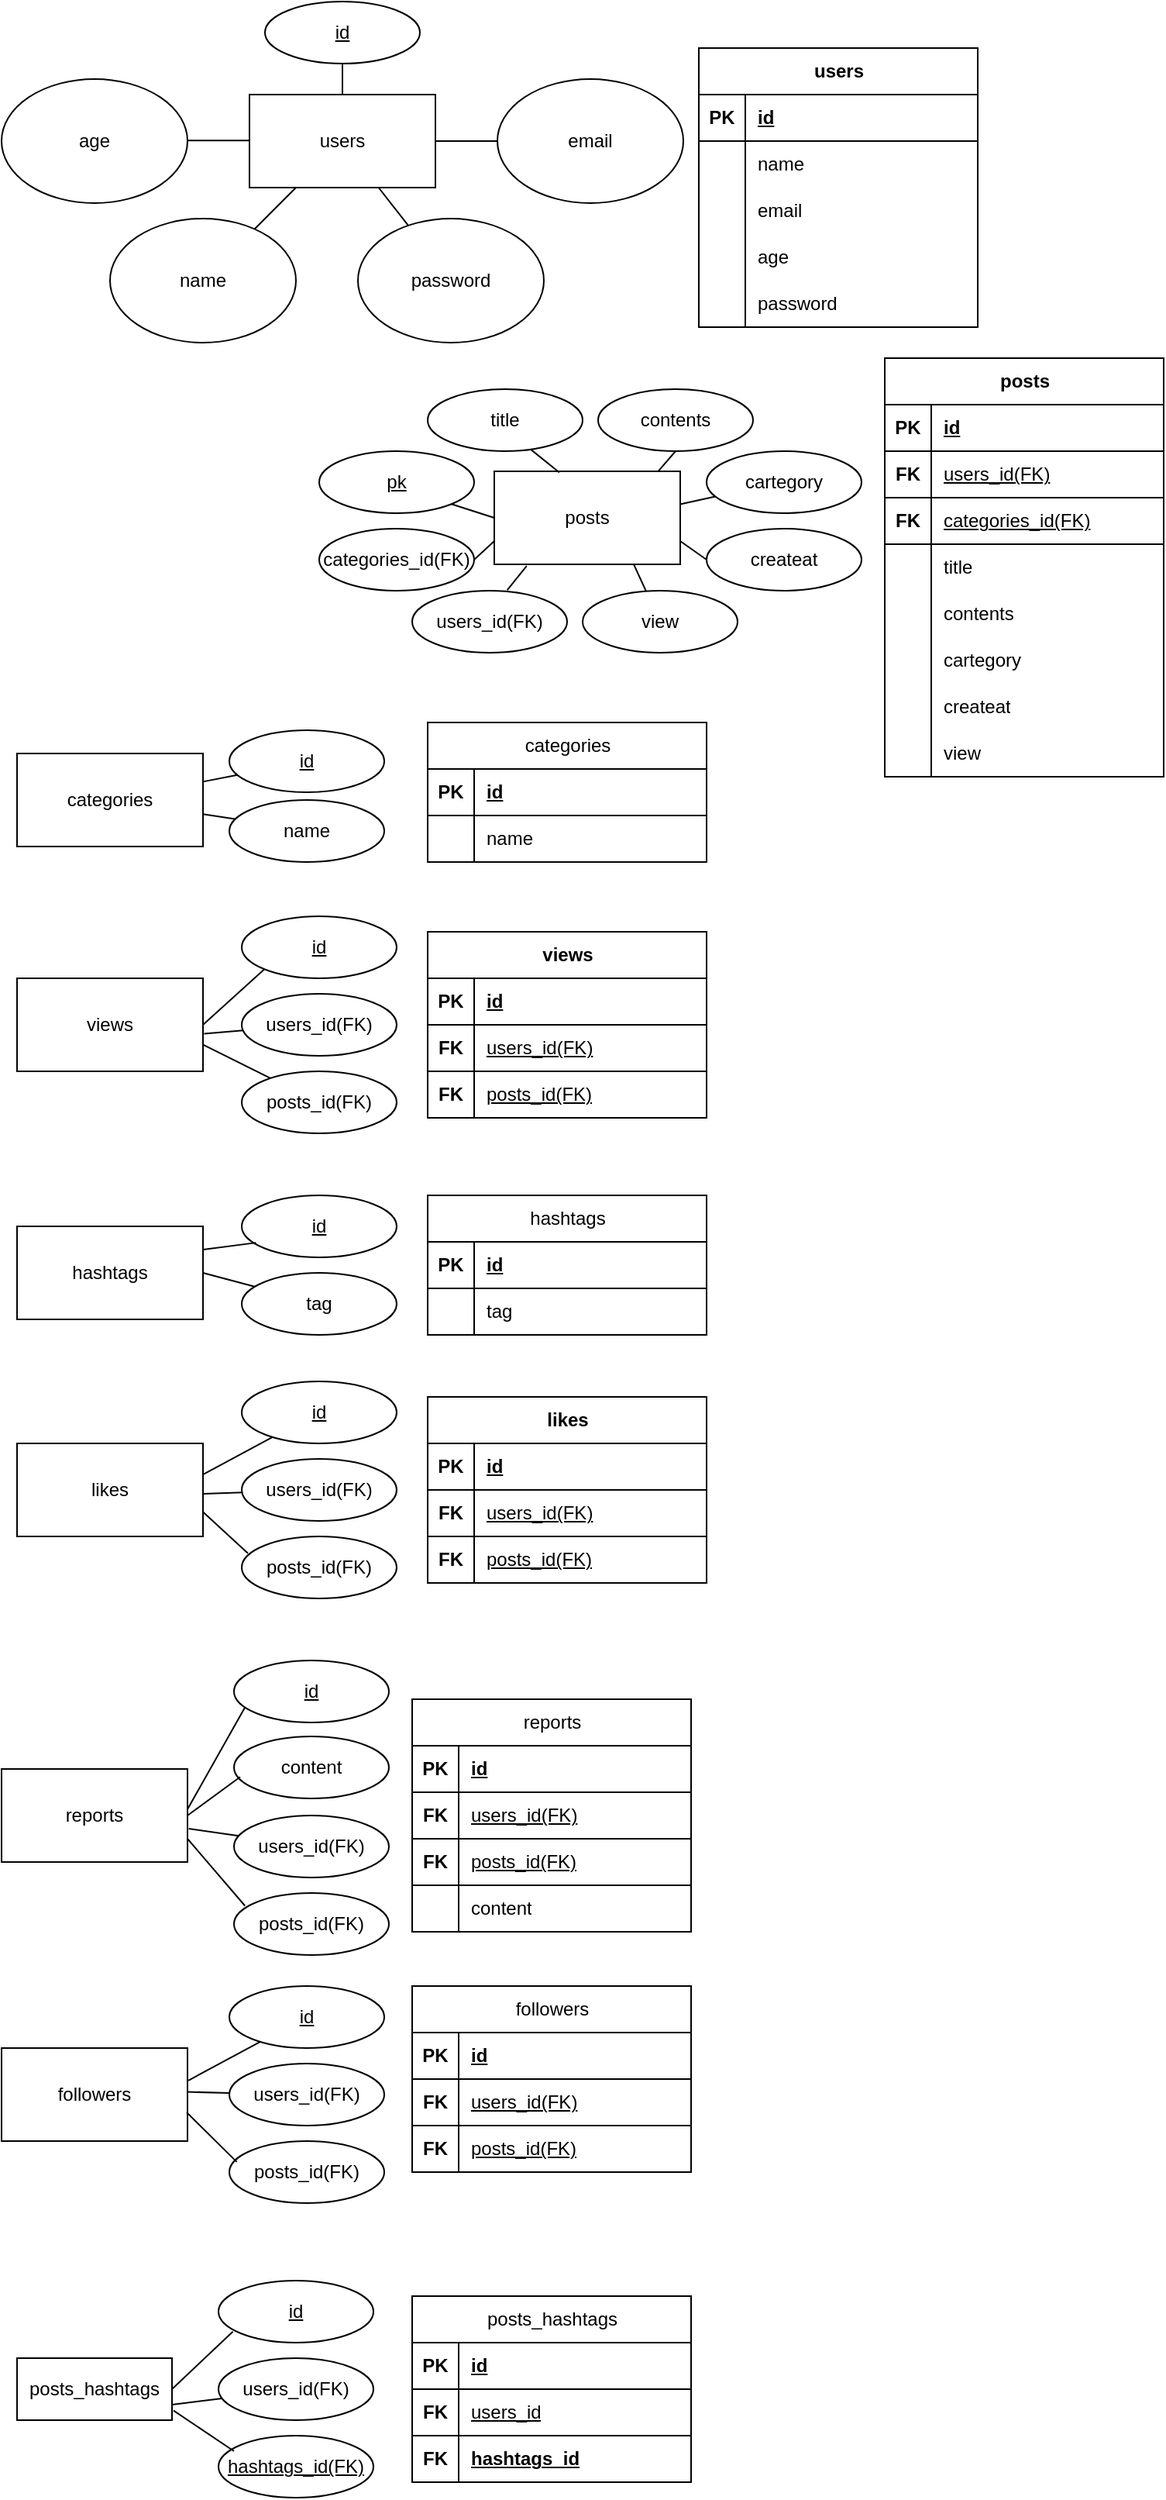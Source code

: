 <mxfile version="28.1.1">
  <diagram name="페이지-1" id="hV7F0KRpEXHVxbrO4tTi">
    <mxGraphModel dx="2645" dy="1960" grid="1" gridSize="10" guides="1" tooltips="1" connect="1" arrows="1" fold="1" page="1" pageScale="1" pageWidth="827" pageHeight="1169" math="0" shadow="0">
      <root>
        <mxCell id="0" />
        <mxCell id="1" parent="0" />
        <mxCell id="pclMln9PGww5dzaaVnz9-1" value="users" style="rounded=0;whiteSpace=wrap;html=1;" vertex="1" parent="1">
          <mxGeometry x="180" y="70" width="120" height="60" as="geometry" />
        </mxCell>
        <mxCell id="pclMln9PGww5dzaaVnz9-2" value="posts" style="rounded=0;whiteSpace=wrap;html=1;" vertex="1" parent="1">
          <mxGeometry x="338" y="313" width="120" height="60" as="geometry" />
        </mxCell>
        <mxCell id="pclMln9PGww5dzaaVnz9-3" value="categories" style="rounded=0;whiteSpace=wrap;html=1;" vertex="1" parent="1">
          <mxGeometry x="30" y="495" width="120" height="60" as="geometry" />
        </mxCell>
        <mxCell id="pclMln9PGww5dzaaVnz9-4" value="views" style="rounded=0;whiteSpace=wrap;html=1;" vertex="1" parent="1">
          <mxGeometry x="30" y="640" width="120" height="60" as="geometry" />
        </mxCell>
        <mxCell id="pclMln9PGww5dzaaVnz9-5" value="hashtags" style="rounded=0;whiteSpace=wrap;html=1;" vertex="1" parent="1">
          <mxGeometry x="30" y="800" width="120" height="60" as="geometry" />
        </mxCell>
        <mxCell id="pclMln9PGww5dzaaVnz9-6" value="likes" style="rounded=0;whiteSpace=wrap;html=1;" vertex="1" parent="1">
          <mxGeometry x="30" y="940" width="120" height="60" as="geometry" />
        </mxCell>
        <mxCell id="pclMln9PGww5dzaaVnz9-7" value="reports" style="rounded=0;whiteSpace=wrap;html=1;" vertex="1" parent="1">
          <mxGeometry x="20" y="1150" width="120" height="60" as="geometry" />
        </mxCell>
        <mxCell id="pclMln9PGww5dzaaVnz9-8" value="followers" style="rounded=0;whiteSpace=wrap;html=1;" vertex="1" parent="1">
          <mxGeometry x="20" y="1330" width="120" height="60" as="geometry" />
        </mxCell>
        <mxCell id="pclMln9PGww5dzaaVnz9-9" value="email" style="ellipse;whiteSpace=wrap;html=1;" vertex="1" parent="1">
          <mxGeometry x="340" y="60" width="120" height="80" as="geometry" />
        </mxCell>
        <mxCell id="pclMln9PGww5dzaaVnz9-10" value="password" style="ellipse;whiteSpace=wrap;html=1;" vertex="1" parent="1">
          <mxGeometry x="250" y="150" width="120" height="80" as="geometry" />
        </mxCell>
        <mxCell id="pclMln9PGww5dzaaVnz9-11" value="name" style="ellipse;whiteSpace=wrap;html=1;" vertex="1" parent="1">
          <mxGeometry x="90" y="150" width="120" height="80" as="geometry" />
        </mxCell>
        <mxCell id="pclMln9PGww5dzaaVnz9-12" value="age" style="ellipse;whiteSpace=wrap;html=1;" vertex="1" parent="1">
          <mxGeometry x="20" y="60" width="120" height="80" as="geometry" />
        </mxCell>
        <mxCell id="pclMln9PGww5dzaaVnz9-13" value="id" style="ellipse;whiteSpace=wrap;html=1;align=center;fontStyle=4;" vertex="1" parent="1">
          <mxGeometry x="190" y="10" width="100" height="40" as="geometry" />
        </mxCell>
        <mxCell id="pclMln9PGww5dzaaVnz9-14" value="" style="endArrow=none;html=1;rounded=0;" edge="1" parent="1" target="pclMln9PGww5dzaaVnz9-11">
          <mxGeometry relative="1" as="geometry">
            <mxPoint x="210" y="130" as="sourcePoint" />
            <mxPoint x="290" y="420" as="targetPoint" />
          </mxGeometry>
        </mxCell>
        <mxCell id="pclMln9PGww5dzaaVnz9-15" value="" style="endArrow=none;html=1;rounded=0;" edge="1" parent="1" source="pclMln9PGww5dzaaVnz9-10" target="pclMln9PGww5dzaaVnz9-1">
          <mxGeometry relative="1" as="geometry">
            <mxPoint x="267" y="140" as="sourcePoint" />
            <mxPoint x="240" y="167" as="targetPoint" />
          </mxGeometry>
        </mxCell>
        <mxCell id="pclMln9PGww5dzaaVnz9-16" value="" style="endArrow=none;html=1;rounded=0;entryX=1;entryY=0.5;entryDx=0;entryDy=0;" edge="1" parent="1" source="pclMln9PGww5dzaaVnz9-9" target="pclMln9PGww5dzaaVnz9-1">
          <mxGeometry relative="1" as="geometry">
            <mxPoint x="292" y="165" as="sourcePoint" />
            <mxPoint x="273" y="140" as="targetPoint" />
          </mxGeometry>
        </mxCell>
        <mxCell id="pclMln9PGww5dzaaVnz9-17" value="" style="endArrow=none;html=1;rounded=0;entryX=1;entryY=0.5;entryDx=0;entryDy=0;" edge="1" parent="1">
          <mxGeometry relative="1" as="geometry">
            <mxPoint x="180" y="99.63" as="sourcePoint" />
            <mxPoint x="140" y="99.63" as="targetPoint" />
          </mxGeometry>
        </mxCell>
        <mxCell id="pclMln9PGww5dzaaVnz9-19" value="" style="endArrow=none;html=1;rounded=0;entryX=0.5;entryY=1;entryDx=0;entryDy=0;" edge="1" parent="1" source="pclMln9PGww5dzaaVnz9-1" target="pclMln9PGww5dzaaVnz9-13">
          <mxGeometry relative="1" as="geometry">
            <mxPoint x="190" y="109.63" as="sourcePoint" />
            <mxPoint x="150" y="109.63" as="targetPoint" />
          </mxGeometry>
        </mxCell>
        <mxCell id="pclMln9PGww5dzaaVnz9-20" value="users" style="shape=table;startSize=30;container=1;collapsible=1;childLayout=tableLayout;fixedRows=1;rowLines=0;fontStyle=1;align=center;resizeLast=1;html=1;" vertex="1" parent="1">
          <mxGeometry x="470" y="40" width="180" height="180" as="geometry">
            <mxRectangle x="620" y="50" width="70" height="30" as="alternateBounds" />
          </mxGeometry>
        </mxCell>
        <mxCell id="pclMln9PGww5dzaaVnz9-21" value="" style="shape=tableRow;horizontal=0;startSize=0;swimlaneHead=0;swimlaneBody=0;fillColor=none;collapsible=0;dropTarget=0;points=[[0,0.5],[1,0.5]];portConstraint=eastwest;top=0;left=0;right=0;bottom=1;" vertex="1" parent="pclMln9PGww5dzaaVnz9-20">
          <mxGeometry y="30" width="180" height="30" as="geometry" />
        </mxCell>
        <mxCell id="pclMln9PGww5dzaaVnz9-22" value="PK" style="shape=partialRectangle;connectable=0;fillColor=none;top=0;left=0;bottom=0;right=0;fontStyle=1;overflow=hidden;whiteSpace=wrap;html=1;" vertex="1" parent="pclMln9PGww5dzaaVnz9-21">
          <mxGeometry width="30" height="30" as="geometry">
            <mxRectangle width="30" height="30" as="alternateBounds" />
          </mxGeometry>
        </mxCell>
        <mxCell id="pclMln9PGww5dzaaVnz9-23" value="id" style="shape=partialRectangle;connectable=0;fillColor=none;top=0;left=0;bottom=0;right=0;align=left;spacingLeft=6;fontStyle=5;overflow=hidden;whiteSpace=wrap;html=1;" vertex="1" parent="pclMln9PGww5dzaaVnz9-21">
          <mxGeometry x="30" width="150" height="30" as="geometry">
            <mxRectangle width="150" height="30" as="alternateBounds" />
          </mxGeometry>
        </mxCell>
        <mxCell id="pclMln9PGww5dzaaVnz9-24" value="" style="shape=tableRow;horizontal=0;startSize=0;swimlaneHead=0;swimlaneBody=0;fillColor=none;collapsible=0;dropTarget=0;points=[[0,0.5],[1,0.5]];portConstraint=eastwest;top=0;left=0;right=0;bottom=0;" vertex="1" parent="pclMln9PGww5dzaaVnz9-20">
          <mxGeometry y="60" width="180" height="30" as="geometry" />
        </mxCell>
        <mxCell id="pclMln9PGww5dzaaVnz9-25" value="" style="shape=partialRectangle;connectable=0;fillColor=none;top=0;left=0;bottom=0;right=0;editable=1;overflow=hidden;whiteSpace=wrap;html=1;" vertex="1" parent="pclMln9PGww5dzaaVnz9-24">
          <mxGeometry width="30" height="30" as="geometry">
            <mxRectangle width="30" height="30" as="alternateBounds" />
          </mxGeometry>
        </mxCell>
        <mxCell id="pclMln9PGww5dzaaVnz9-26" value="name" style="shape=partialRectangle;connectable=0;fillColor=none;top=0;left=0;bottom=0;right=0;align=left;spacingLeft=6;overflow=hidden;whiteSpace=wrap;html=1;" vertex="1" parent="pclMln9PGww5dzaaVnz9-24">
          <mxGeometry x="30" width="150" height="30" as="geometry">
            <mxRectangle width="150" height="30" as="alternateBounds" />
          </mxGeometry>
        </mxCell>
        <mxCell id="pclMln9PGww5dzaaVnz9-27" value="" style="shape=tableRow;horizontal=0;startSize=0;swimlaneHead=0;swimlaneBody=0;fillColor=none;collapsible=0;dropTarget=0;points=[[0,0.5],[1,0.5]];portConstraint=eastwest;top=0;left=0;right=0;bottom=0;" vertex="1" parent="pclMln9PGww5dzaaVnz9-20">
          <mxGeometry y="90" width="180" height="30" as="geometry" />
        </mxCell>
        <mxCell id="pclMln9PGww5dzaaVnz9-28" value="" style="shape=partialRectangle;connectable=0;fillColor=none;top=0;left=0;bottom=0;right=0;editable=1;overflow=hidden;whiteSpace=wrap;html=1;" vertex="1" parent="pclMln9PGww5dzaaVnz9-27">
          <mxGeometry width="30" height="30" as="geometry">
            <mxRectangle width="30" height="30" as="alternateBounds" />
          </mxGeometry>
        </mxCell>
        <mxCell id="pclMln9PGww5dzaaVnz9-29" value="email" style="shape=partialRectangle;connectable=0;fillColor=none;top=0;left=0;bottom=0;right=0;align=left;spacingLeft=6;overflow=hidden;whiteSpace=wrap;html=1;" vertex="1" parent="pclMln9PGww5dzaaVnz9-27">
          <mxGeometry x="30" width="150" height="30" as="geometry">
            <mxRectangle width="150" height="30" as="alternateBounds" />
          </mxGeometry>
        </mxCell>
        <mxCell id="pclMln9PGww5dzaaVnz9-30" value="" style="shape=tableRow;horizontal=0;startSize=0;swimlaneHead=0;swimlaneBody=0;fillColor=none;collapsible=0;dropTarget=0;points=[[0,0.5],[1,0.5]];portConstraint=eastwest;top=0;left=0;right=0;bottom=0;" vertex="1" parent="pclMln9PGww5dzaaVnz9-20">
          <mxGeometry y="120" width="180" height="30" as="geometry" />
        </mxCell>
        <mxCell id="pclMln9PGww5dzaaVnz9-31" value="" style="shape=partialRectangle;connectable=0;fillColor=none;top=0;left=0;bottom=0;right=0;editable=1;overflow=hidden;whiteSpace=wrap;html=1;" vertex="1" parent="pclMln9PGww5dzaaVnz9-30">
          <mxGeometry width="30" height="30" as="geometry">
            <mxRectangle width="30" height="30" as="alternateBounds" />
          </mxGeometry>
        </mxCell>
        <mxCell id="pclMln9PGww5dzaaVnz9-32" value="age" style="shape=partialRectangle;connectable=0;fillColor=none;top=0;left=0;bottom=0;right=0;align=left;spacingLeft=6;overflow=hidden;whiteSpace=wrap;html=1;" vertex="1" parent="pclMln9PGww5dzaaVnz9-30">
          <mxGeometry x="30" width="150" height="30" as="geometry">
            <mxRectangle width="150" height="30" as="alternateBounds" />
          </mxGeometry>
        </mxCell>
        <mxCell id="pclMln9PGww5dzaaVnz9-33" value="" style="shape=tableRow;horizontal=0;startSize=0;swimlaneHead=0;swimlaneBody=0;fillColor=none;collapsible=0;dropTarget=0;points=[[0,0.5],[1,0.5]];portConstraint=eastwest;top=0;left=0;right=0;bottom=0;" vertex="1" parent="pclMln9PGww5dzaaVnz9-20">
          <mxGeometry y="150" width="180" height="30" as="geometry" />
        </mxCell>
        <mxCell id="pclMln9PGww5dzaaVnz9-34" value="" style="shape=partialRectangle;connectable=0;fillColor=none;top=0;left=0;bottom=0;right=0;editable=1;overflow=hidden;whiteSpace=wrap;html=1;" vertex="1" parent="pclMln9PGww5dzaaVnz9-33">
          <mxGeometry width="30" height="30" as="geometry">
            <mxRectangle width="30" height="30" as="alternateBounds" />
          </mxGeometry>
        </mxCell>
        <mxCell id="pclMln9PGww5dzaaVnz9-35" value="password" style="shape=partialRectangle;connectable=0;fillColor=none;top=0;left=0;bottom=0;right=0;align=left;spacingLeft=6;overflow=hidden;whiteSpace=wrap;html=1;" vertex="1" parent="pclMln9PGww5dzaaVnz9-33">
          <mxGeometry x="30" width="150" height="30" as="geometry">
            <mxRectangle width="150" height="30" as="alternateBounds" />
          </mxGeometry>
        </mxCell>
        <mxCell id="pclMln9PGww5dzaaVnz9-36" value="createat" style="ellipse;whiteSpace=wrap;html=1;align=center;" vertex="1" parent="1">
          <mxGeometry x="475" y="350" width="100" height="40" as="geometry" />
        </mxCell>
        <mxCell id="pclMln9PGww5dzaaVnz9-37" value="cartegory" style="ellipse;whiteSpace=wrap;html=1;align=center;" vertex="1" parent="1">
          <mxGeometry x="475" y="300" width="100" height="40" as="geometry" />
        </mxCell>
        <mxCell id="pclMln9PGww5dzaaVnz9-38" value="view" style="ellipse;whiteSpace=wrap;html=1;align=center;" vertex="1" parent="1">
          <mxGeometry x="395" y="390" width="100" height="40" as="geometry" />
        </mxCell>
        <mxCell id="pclMln9PGww5dzaaVnz9-39" value="users_id(FK)" style="ellipse;whiteSpace=wrap;html=1;align=center;" vertex="1" parent="1">
          <mxGeometry x="285" y="390" width="100" height="40" as="geometry" />
        </mxCell>
        <mxCell id="pclMln9PGww5dzaaVnz9-40" value="categories_id(FK)" style="ellipse;whiteSpace=wrap;html=1;align=center;" vertex="1" parent="1">
          <mxGeometry x="225" y="350" width="100" height="40" as="geometry" />
        </mxCell>
        <mxCell id="pclMln9PGww5dzaaVnz9-42" value="contents" style="ellipse;whiteSpace=wrap;html=1;align=center;" vertex="1" parent="1">
          <mxGeometry x="405" y="260" width="100" height="40" as="geometry" />
        </mxCell>
        <mxCell id="pclMln9PGww5dzaaVnz9-43" value="title" style="ellipse;whiteSpace=wrap;html=1;align=center;" vertex="1" parent="1">
          <mxGeometry x="295" y="260" width="100" height="40" as="geometry" />
        </mxCell>
        <mxCell id="pclMln9PGww5dzaaVnz9-45" value="pk" style="ellipse;whiteSpace=wrap;html=1;align=center;fontStyle=4;" vertex="1" parent="1">
          <mxGeometry x="225" y="300" width="100" height="40" as="geometry" />
        </mxCell>
        <mxCell id="pclMln9PGww5dzaaVnz9-46" value="" style="endArrow=none;html=1;rounded=0;entryX=0;entryY=0.5;entryDx=0;entryDy=0;exitX=1;exitY=1;exitDx=0;exitDy=0;" edge="1" parent="1" source="pclMln9PGww5dzaaVnz9-45" target="pclMln9PGww5dzaaVnz9-2">
          <mxGeometry relative="1" as="geometry">
            <mxPoint x="105" y="340" as="sourcePoint" />
            <mxPoint x="265" y="340" as="targetPoint" />
          </mxGeometry>
        </mxCell>
        <mxCell id="pclMln9PGww5dzaaVnz9-47" value="" style="endArrow=none;html=1;rounded=0;entryX=1;entryY=0.5;entryDx=0;entryDy=0;exitX=0;exitY=0.75;exitDx=0;exitDy=0;" edge="1" parent="1" source="pclMln9PGww5dzaaVnz9-2" target="pclMln9PGww5dzaaVnz9-40">
          <mxGeometry relative="1" as="geometry">
            <mxPoint x="320" y="344" as="sourcePoint" />
            <mxPoint x="345" y="360" as="targetPoint" />
          </mxGeometry>
        </mxCell>
        <mxCell id="pclMln9PGww5dzaaVnz9-48" value="" style="endArrow=none;html=1;rounded=0;entryX=0.613;entryY=-0.007;entryDx=0;entryDy=0;exitX=0.174;exitY=1.017;exitDx=0;exitDy=0;exitPerimeter=0;entryPerimeter=0;" edge="1" parent="1" source="pclMln9PGww5dzaaVnz9-2" target="pclMln9PGww5dzaaVnz9-39">
          <mxGeometry relative="1" as="geometry">
            <mxPoint x="345" y="375" as="sourcePoint" />
            <mxPoint x="335" y="380" as="targetPoint" />
          </mxGeometry>
        </mxCell>
        <mxCell id="pclMln9PGww5dzaaVnz9-49" value="" style="endArrow=none;html=1;rounded=0;exitX=0.75;exitY=1;exitDx=0;exitDy=0;" edge="1" parent="1" source="pclMln9PGww5dzaaVnz9-2" target="pclMln9PGww5dzaaVnz9-38">
          <mxGeometry relative="1" as="geometry">
            <mxPoint x="366" y="391" as="sourcePoint" />
            <mxPoint x="356" y="400" as="targetPoint" />
          </mxGeometry>
        </mxCell>
        <mxCell id="pclMln9PGww5dzaaVnz9-50" value="" style="endArrow=none;html=1;rounded=0;exitX=1;exitY=0.75;exitDx=0;exitDy=0;entryX=0;entryY=0.5;entryDx=0;entryDy=0;" edge="1" parent="1" source="pclMln9PGww5dzaaVnz9-2" target="pclMln9PGww5dzaaVnz9-36">
          <mxGeometry relative="1" as="geometry">
            <mxPoint x="435" y="390" as="sourcePoint" />
            <mxPoint x="442" y="401" as="targetPoint" />
          </mxGeometry>
        </mxCell>
        <mxCell id="pclMln9PGww5dzaaVnz9-51" value="" style="endArrow=none;html=1;rounded=0;exitX=0.999;exitY=0.355;exitDx=0;exitDy=0;exitPerimeter=0;" edge="1" parent="1" source="pclMln9PGww5dzaaVnz9-2" target="pclMln9PGww5dzaaVnz9-37">
          <mxGeometry relative="1" as="geometry">
            <mxPoint x="465" y="375" as="sourcePoint" />
            <mxPoint x="485" y="380" as="targetPoint" />
          </mxGeometry>
        </mxCell>
        <mxCell id="pclMln9PGww5dzaaVnz9-54" value="" style="endArrow=none;html=1;rounded=0;exitX=0.882;exitY=-0.001;exitDx=0;exitDy=0;exitPerimeter=0;entryX=0.5;entryY=1;entryDx=0;entryDy=0;" edge="1" parent="1" source="pclMln9PGww5dzaaVnz9-2" target="pclMln9PGww5dzaaVnz9-42">
          <mxGeometry relative="1" as="geometry">
            <mxPoint x="465" y="351" as="sourcePoint" />
            <mxPoint x="495" y="342" as="targetPoint" />
          </mxGeometry>
        </mxCell>
        <mxCell id="pclMln9PGww5dzaaVnz9-55" value="" style="endArrow=none;html=1;rounded=0;exitX=0.35;exitY=0.012;exitDx=0;exitDy=0;exitPerimeter=0;entryX=0.669;entryY=0.98;entryDx=0;entryDy=0;entryPerimeter=0;" edge="1" parent="1" source="pclMln9PGww5dzaaVnz9-2" target="pclMln9PGww5dzaaVnz9-43">
          <mxGeometry relative="1" as="geometry">
            <mxPoint x="451" y="330" as="sourcePoint" />
            <mxPoint x="465" y="310" as="targetPoint" />
          </mxGeometry>
        </mxCell>
        <mxCell id="pclMln9PGww5dzaaVnz9-57" value="posts" style="shape=table;startSize=30;container=1;collapsible=1;childLayout=tableLayout;fixedRows=1;rowLines=0;fontStyle=1;align=center;resizeLast=1;html=1;" vertex="1" parent="1">
          <mxGeometry x="590" y="240" width="180" height="270" as="geometry" />
        </mxCell>
        <mxCell id="pclMln9PGww5dzaaVnz9-58" value="" style="shape=tableRow;horizontal=0;startSize=0;swimlaneHead=0;swimlaneBody=0;fillColor=none;collapsible=0;dropTarget=0;points=[[0,0.5],[1,0.5]];portConstraint=eastwest;top=0;left=0;right=0;bottom=1;" vertex="1" parent="pclMln9PGww5dzaaVnz9-57">
          <mxGeometry y="30" width="180" height="30" as="geometry" />
        </mxCell>
        <mxCell id="pclMln9PGww5dzaaVnz9-59" value="PK" style="shape=partialRectangle;connectable=0;fillColor=none;top=0;left=0;bottom=0;right=0;fontStyle=1;overflow=hidden;whiteSpace=wrap;html=1;" vertex="1" parent="pclMln9PGww5dzaaVnz9-58">
          <mxGeometry width="30" height="30" as="geometry">
            <mxRectangle width="30" height="30" as="alternateBounds" />
          </mxGeometry>
        </mxCell>
        <mxCell id="pclMln9PGww5dzaaVnz9-60" value="id" style="shape=partialRectangle;connectable=0;fillColor=none;top=0;left=0;bottom=0;right=0;align=left;spacingLeft=6;fontStyle=5;overflow=hidden;whiteSpace=wrap;html=1;" vertex="1" parent="pclMln9PGww5dzaaVnz9-58">
          <mxGeometry x="30" width="150" height="30" as="geometry">
            <mxRectangle width="150" height="30" as="alternateBounds" />
          </mxGeometry>
        </mxCell>
        <mxCell id="pclMln9PGww5dzaaVnz9-140" value="" style="shape=tableRow;horizontal=0;startSize=0;swimlaneHead=0;swimlaneBody=0;fillColor=none;collapsible=0;dropTarget=0;points=[[0,0.5],[1,0.5]];portConstraint=eastwest;top=0;left=0;right=0;bottom=1;" vertex="1" parent="pclMln9PGww5dzaaVnz9-57">
          <mxGeometry y="60" width="180" height="30" as="geometry" />
        </mxCell>
        <mxCell id="pclMln9PGww5dzaaVnz9-141" value="FK" style="shape=partialRectangle;connectable=0;fillColor=none;top=0;left=0;bottom=0;right=0;fontStyle=1;overflow=hidden;whiteSpace=wrap;html=1;" vertex="1" parent="pclMln9PGww5dzaaVnz9-140">
          <mxGeometry width="30" height="30" as="geometry">
            <mxRectangle width="30" height="30" as="alternateBounds" />
          </mxGeometry>
        </mxCell>
        <mxCell id="pclMln9PGww5dzaaVnz9-142" value="&lt;span style=&quot;font-weight: 400;&quot;&gt;users_id(FK)&lt;/span&gt;" style="shape=partialRectangle;connectable=0;fillColor=none;top=0;left=0;bottom=0;right=0;align=left;spacingLeft=6;fontStyle=5;overflow=hidden;whiteSpace=wrap;html=1;" vertex="1" parent="pclMln9PGww5dzaaVnz9-140">
          <mxGeometry x="30" width="150" height="30" as="geometry">
            <mxRectangle width="150" height="30" as="alternateBounds" />
          </mxGeometry>
        </mxCell>
        <mxCell id="pclMln9PGww5dzaaVnz9-143" value="" style="shape=tableRow;horizontal=0;startSize=0;swimlaneHead=0;swimlaneBody=0;fillColor=none;collapsible=0;dropTarget=0;points=[[0,0.5],[1,0.5]];portConstraint=eastwest;top=0;left=0;right=0;bottom=1;" vertex="1" parent="pclMln9PGww5dzaaVnz9-57">
          <mxGeometry y="90" width="180" height="30" as="geometry" />
        </mxCell>
        <mxCell id="pclMln9PGww5dzaaVnz9-144" value="FK" style="shape=partialRectangle;connectable=0;fillColor=none;top=0;left=0;bottom=0;right=0;fontStyle=1;overflow=hidden;whiteSpace=wrap;html=1;" vertex="1" parent="pclMln9PGww5dzaaVnz9-143">
          <mxGeometry width="30" height="30" as="geometry">
            <mxRectangle width="30" height="30" as="alternateBounds" />
          </mxGeometry>
        </mxCell>
        <mxCell id="pclMln9PGww5dzaaVnz9-145" value="&lt;span style=&quot;font-weight: 400;&quot;&gt;categories_id(FK)&lt;/span&gt;" style="shape=partialRectangle;connectable=0;fillColor=none;top=0;left=0;bottom=0;right=0;align=left;spacingLeft=6;fontStyle=5;overflow=hidden;whiteSpace=wrap;html=1;" vertex="1" parent="pclMln9PGww5dzaaVnz9-143">
          <mxGeometry x="30" width="150" height="30" as="geometry">
            <mxRectangle width="150" height="30" as="alternateBounds" />
          </mxGeometry>
        </mxCell>
        <mxCell id="pclMln9PGww5dzaaVnz9-61" value="" style="shape=tableRow;horizontal=0;startSize=0;swimlaneHead=0;swimlaneBody=0;fillColor=none;collapsible=0;dropTarget=0;points=[[0,0.5],[1,0.5]];portConstraint=eastwest;top=0;left=0;right=0;bottom=0;" vertex="1" parent="pclMln9PGww5dzaaVnz9-57">
          <mxGeometry y="120" width="180" height="30" as="geometry" />
        </mxCell>
        <mxCell id="pclMln9PGww5dzaaVnz9-62" value="" style="shape=partialRectangle;connectable=0;fillColor=none;top=0;left=0;bottom=0;right=0;editable=1;overflow=hidden;whiteSpace=wrap;html=1;" vertex="1" parent="pclMln9PGww5dzaaVnz9-61">
          <mxGeometry width="30" height="30" as="geometry">
            <mxRectangle width="30" height="30" as="alternateBounds" />
          </mxGeometry>
        </mxCell>
        <mxCell id="pclMln9PGww5dzaaVnz9-63" value="title" style="shape=partialRectangle;connectable=0;fillColor=none;top=0;left=0;bottom=0;right=0;align=left;spacingLeft=6;overflow=hidden;whiteSpace=wrap;html=1;" vertex="1" parent="pclMln9PGww5dzaaVnz9-61">
          <mxGeometry x="30" width="150" height="30" as="geometry">
            <mxRectangle width="150" height="30" as="alternateBounds" />
          </mxGeometry>
        </mxCell>
        <mxCell id="pclMln9PGww5dzaaVnz9-64" value="" style="shape=tableRow;horizontal=0;startSize=0;swimlaneHead=0;swimlaneBody=0;fillColor=none;collapsible=0;dropTarget=0;points=[[0,0.5],[1,0.5]];portConstraint=eastwest;top=0;left=0;right=0;bottom=0;" vertex="1" parent="pclMln9PGww5dzaaVnz9-57">
          <mxGeometry y="150" width="180" height="30" as="geometry" />
        </mxCell>
        <mxCell id="pclMln9PGww5dzaaVnz9-65" value="" style="shape=partialRectangle;connectable=0;fillColor=none;top=0;left=0;bottom=0;right=0;editable=1;overflow=hidden;whiteSpace=wrap;html=1;" vertex="1" parent="pclMln9PGww5dzaaVnz9-64">
          <mxGeometry width="30" height="30" as="geometry">
            <mxRectangle width="30" height="30" as="alternateBounds" />
          </mxGeometry>
        </mxCell>
        <mxCell id="pclMln9PGww5dzaaVnz9-66" value="contents" style="shape=partialRectangle;connectable=0;fillColor=none;top=0;left=0;bottom=0;right=0;align=left;spacingLeft=6;overflow=hidden;whiteSpace=wrap;html=1;" vertex="1" parent="pclMln9PGww5dzaaVnz9-64">
          <mxGeometry x="30" width="150" height="30" as="geometry">
            <mxRectangle width="150" height="30" as="alternateBounds" />
          </mxGeometry>
        </mxCell>
        <mxCell id="pclMln9PGww5dzaaVnz9-67" value="" style="shape=tableRow;horizontal=0;startSize=0;swimlaneHead=0;swimlaneBody=0;fillColor=none;collapsible=0;dropTarget=0;points=[[0,0.5],[1,0.5]];portConstraint=eastwest;top=0;left=0;right=0;bottom=0;" vertex="1" parent="pclMln9PGww5dzaaVnz9-57">
          <mxGeometry y="180" width="180" height="30" as="geometry" />
        </mxCell>
        <mxCell id="pclMln9PGww5dzaaVnz9-68" value="" style="shape=partialRectangle;connectable=0;fillColor=none;top=0;left=0;bottom=0;right=0;editable=1;overflow=hidden;whiteSpace=wrap;html=1;" vertex="1" parent="pclMln9PGww5dzaaVnz9-67">
          <mxGeometry width="30" height="30" as="geometry">
            <mxRectangle width="30" height="30" as="alternateBounds" />
          </mxGeometry>
        </mxCell>
        <mxCell id="pclMln9PGww5dzaaVnz9-69" value="cartegory" style="shape=partialRectangle;connectable=0;fillColor=none;top=0;left=0;bottom=0;right=0;align=left;spacingLeft=6;overflow=hidden;whiteSpace=wrap;html=1;" vertex="1" parent="pclMln9PGww5dzaaVnz9-67">
          <mxGeometry x="30" width="150" height="30" as="geometry">
            <mxRectangle width="150" height="30" as="alternateBounds" />
          </mxGeometry>
        </mxCell>
        <mxCell id="pclMln9PGww5dzaaVnz9-70" value="" style="shape=tableRow;horizontal=0;startSize=0;swimlaneHead=0;swimlaneBody=0;fillColor=none;collapsible=0;dropTarget=0;points=[[0,0.5],[1,0.5]];portConstraint=eastwest;top=0;left=0;right=0;bottom=0;" vertex="1" parent="pclMln9PGww5dzaaVnz9-57">
          <mxGeometry y="210" width="180" height="30" as="geometry" />
        </mxCell>
        <mxCell id="pclMln9PGww5dzaaVnz9-71" value="" style="shape=partialRectangle;connectable=0;fillColor=none;top=0;left=0;bottom=0;right=0;editable=1;overflow=hidden;whiteSpace=wrap;html=1;" vertex="1" parent="pclMln9PGww5dzaaVnz9-70">
          <mxGeometry width="30" height="30" as="geometry">
            <mxRectangle width="30" height="30" as="alternateBounds" />
          </mxGeometry>
        </mxCell>
        <mxCell id="pclMln9PGww5dzaaVnz9-72" value="createat" style="shape=partialRectangle;connectable=0;fillColor=none;top=0;left=0;bottom=0;right=0;align=left;spacingLeft=6;overflow=hidden;whiteSpace=wrap;html=1;" vertex="1" parent="pclMln9PGww5dzaaVnz9-70">
          <mxGeometry x="30" width="150" height="30" as="geometry">
            <mxRectangle width="150" height="30" as="alternateBounds" />
          </mxGeometry>
        </mxCell>
        <mxCell id="pclMln9PGww5dzaaVnz9-73" value="" style="shape=tableRow;horizontal=0;startSize=0;swimlaneHead=0;swimlaneBody=0;fillColor=none;collapsible=0;dropTarget=0;points=[[0,0.5],[1,0.5]];portConstraint=eastwest;top=0;left=0;right=0;bottom=0;" vertex="1" parent="pclMln9PGww5dzaaVnz9-57">
          <mxGeometry y="240" width="180" height="30" as="geometry" />
        </mxCell>
        <mxCell id="pclMln9PGww5dzaaVnz9-74" value="" style="shape=partialRectangle;connectable=0;fillColor=none;top=0;left=0;bottom=0;right=0;editable=1;overflow=hidden;whiteSpace=wrap;html=1;" vertex="1" parent="pclMln9PGww5dzaaVnz9-73">
          <mxGeometry width="30" height="30" as="geometry">
            <mxRectangle width="30" height="30" as="alternateBounds" />
          </mxGeometry>
        </mxCell>
        <mxCell id="pclMln9PGww5dzaaVnz9-75" value="view" style="shape=partialRectangle;connectable=0;fillColor=none;top=0;left=0;bottom=0;right=0;align=left;spacingLeft=6;overflow=hidden;whiteSpace=wrap;html=1;" vertex="1" parent="pclMln9PGww5dzaaVnz9-73">
          <mxGeometry x="30" width="150" height="30" as="geometry">
            <mxRectangle width="150" height="30" as="alternateBounds" />
          </mxGeometry>
        </mxCell>
        <mxCell id="pclMln9PGww5dzaaVnz9-85" value="name" style="ellipse;whiteSpace=wrap;html=1;align=center;" vertex="1" parent="1">
          <mxGeometry x="167" y="525" width="100" height="40" as="geometry" />
        </mxCell>
        <mxCell id="pclMln9PGww5dzaaVnz9-87" value="id" style="ellipse;whiteSpace=wrap;html=1;align=center;fontStyle=4;" vertex="1" parent="1">
          <mxGeometry x="167" y="480" width="100" height="40" as="geometry" />
        </mxCell>
        <mxCell id="pclMln9PGww5dzaaVnz9-88" value="" style="endArrow=none;html=1;rounded=0;" edge="1" parent="1" source="pclMln9PGww5dzaaVnz9-3" target="pclMln9PGww5dzaaVnz9-87">
          <mxGeometry relative="1" as="geometry">
            <mxPoint x="62" y="440" as="sourcePoint" />
            <mxPoint x="222" y="440" as="targetPoint" />
          </mxGeometry>
        </mxCell>
        <mxCell id="pclMln9PGww5dzaaVnz9-89" value="" style="endArrow=none;html=1;rounded=0;entryX=0.036;entryY=0.306;entryDx=0;entryDy=0;entryPerimeter=0;" edge="1" parent="1" source="pclMln9PGww5dzaaVnz9-3" target="pclMln9PGww5dzaaVnz9-85">
          <mxGeometry relative="1" as="geometry">
            <mxPoint x="152" y="530" as="sourcePoint" />
            <mxPoint x="182" y="519" as="targetPoint" />
          </mxGeometry>
        </mxCell>
        <mxCell id="pclMln9PGww5dzaaVnz9-90" value="&lt;span style=&quot;font-weight: 400; text-wrap-mode: wrap;&quot;&gt;categories&lt;/span&gt;" style="shape=table;startSize=30;container=1;collapsible=1;childLayout=tableLayout;fixedRows=1;rowLines=0;fontStyle=1;align=center;resizeLast=1;html=1;" vertex="1" parent="1">
          <mxGeometry x="295" y="475" width="180" height="90" as="geometry" />
        </mxCell>
        <mxCell id="pclMln9PGww5dzaaVnz9-91" value="" style="shape=tableRow;horizontal=0;startSize=0;swimlaneHead=0;swimlaneBody=0;fillColor=none;collapsible=0;dropTarget=0;points=[[0,0.5],[1,0.5]];portConstraint=eastwest;top=0;left=0;right=0;bottom=1;" vertex="1" parent="pclMln9PGww5dzaaVnz9-90">
          <mxGeometry y="30" width="180" height="30" as="geometry" />
        </mxCell>
        <mxCell id="pclMln9PGww5dzaaVnz9-92" value="PK" style="shape=partialRectangle;connectable=0;fillColor=none;top=0;left=0;bottom=0;right=0;fontStyle=1;overflow=hidden;whiteSpace=wrap;html=1;" vertex="1" parent="pclMln9PGww5dzaaVnz9-91">
          <mxGeometry width="30" height="30" as="geometry">
            <mxRectangle width="30" height="30" as="alternateBounds" />
          </mxGeometry>
        </mxCell>
        <mxCell id="pclMln9PGww5dzaaVnz9-93" value="id" style="shape=partialRectangle;connectable=0;fillColor=none;top=0;left=0;bottom=0;right=0;align=left;spacingLeft=6;fontStyle=5;overflow=hidden;whiteSpace=wrap;html=1;" vertex="1" parent="pclMln9PGww5dzaaVnz9-91">
          <mxGeometry x="30" width="150" height="30" as="geometry">
            <mxRectangle width="150" height="30" as="alternateBounds" />
          </mxGeometry>
        </mxCell>
        <mxCell id="pclMln9PGww5dzaaVnz9-94" value="" style="shape=tableRow;horizontal=0;startSize=0;swimlaneHead=0;swimlaneBody=0;fillColor=none;collapsible=0;dropTarget=0;points=[[0,0.5],[1,0.5]];portConstraint=eastwest;top=0;left=0;right=0;bottom=0;" vertex="1" parent="pclMln9PGww5dzaaVnz9-90">
          <mxGeometry y="60" width="180" height="30" as="geometry" />
        </mxCell>
        <mxCell id="pclMln9PGww5dzaaVnz9-95" value="" style="shape=partialRectangle;connectable=0;fillColor=none;top=0;left=0;bottom=0;right=0;editable=1;overflow=hidden;whiteSpace=wrap;html=1;" vertex="1" parent="pclMln9PGww5dzaaVnz9-94">
          <mxGeometry width="30" height="30" as="geometry">
            <mxRectangle width="30" height="30" as="alternateBounds" />
          </mxGeometry>
        </mxCell>
        <mxCell id="pclMln9PGww5dzaaVnz9-96" value="&lt;span style=&quot;text-align: center;&quot;&gt;name&lt;/span&gt;" style="shape=partialRectangle;connectable=0;fillColor=none;top=0;left=0;bottom=0;right=0;align=left;spacingLeft=6;overflow=hidden;whiteSpace=wrap;html=1;" vertex="1" parent="pclMln9PGww5dzaaVnz9-94">
          <mxGeometry x="30" width="150" height="30" as="geometry">
            <mxRectangle width="150" height="30" as="alternateBounds" />
          </mxGeometry>
        </mxCell>
        <mxCell id="pclMln9PGww5dzaaVnz9-103" value="users_id(FK)" style="ellipse;whiteSpace=wrap;html=1;align=center;" vertex="1" parent="1">
          <mxGeometry x="175" y="650" width="100" height="40" as="geometry" />
        </mxCell>
        <mxCell id="pclMln9PGww5dzaaVnz9-104" value="posts_id(FK)" style="ellipse;whiteSpace=wrap;html=1;align=center;" vertex="1" parent="1">
          <mxGeometry x="175" y="700" width="100" height="40" as="geometry" />
        </mxCell>
        <mxCell id="pclMln9PGww5dzaaVnz9-105" value="id" style="ellipse;whiteSpace=wrap;html=1;align=center;fontStyle=4;" vertex="1" parent="1">
          <mxGeometry x="175" y="600" width="100" height="40" as="geometry" />
        </mxCell>
        <mxCell id="pclMln9PGww5dzaaVnz9-106" value="" style="endArrow=none;html=1;rounded=0;exitX=1;exitY=0.5;exitDx=0;exitDy=0;entryX=0;entryY=1;entryDx=0;entryDy=0;" edge="1" parent="1" source="pclMln9PGww5dzaaVnz9-4" target="pclMln9PGww5dzaaVnz9-105">
          <mxGeometry relative="1" as="geometry">
            <mxPoint x="95" y="680" as="sourcePoint" />
            <mxPoint x="255" y="680" as="targetPoint" />
          </mxGeometry>
        </mxCell>
        <mxCell id="pclMln9PGww5dzaaVnz9-107" value="" style="endArrow=none;html=1;rounded=0;exitX=1.006;exitY=0.596;exitDx=0;exitDy=0;exitPerimeter=0;" edge="1" parent="1" source="pclMln9PGww5dzaaVnz9-4" target="pclMln9PGww5dzaaVnz9-103">
          <mxGeometry relative="1" as="geometry">
            <mxPoint x="160" y="680" as="sourcePoint" />
            <mxPoint x="202" y="643" as="targetPoint" />
          </mxGeometry>
        </mxCell>
        <mxCell id="pclMln9PGww5dzaaVnz9-108" value="" style="endArrow=none;html=1;rounded=0;exitX=0.998;exitY=0.712;exitDx=0;exitDy=0;exitPerimeter=0;" edge="1" parent="1" source="pclMln9PGww5dzaaVnz9-4" target="pclMln9PGww5dzaaVnz9-104">
          <mxGeometry relative="1" as="geometry">
            <mxPoint x="158" y="686" as="sourcePoint" />
            <mxPoint x="186" y="684" as="targetPoint" />
          </mxGeometry>
        </mxCell>
        <mxCell id="pclMln9PGww5dzaaVnz9-109" value="views" style="shape=table;startSize=30;container=1;collapsible=1;childLayout=tableLayout;fixedRows=1;rowLines=0;fontStyle=1;align=center;resizeLast=1;html=1;" vertex="1" parent="1">
          <mxGeometry x="295" y="610" width="180" height="120" as="geometry" />
        </mxCell>
        <mxCell id="pclMln9PGww5dzaaVnz9-110" value="" style="shape=tableRow;horizontal=0;startSize=0;swimlaneHead=0;swimlaneBody=0;fillColor=none;collapsible=0;dropTarget=0;points=[[0,0.5],[1,0.5]];portConstraint=eastwest;top=0;left=0;right=0;bottom=1;" vertex="1" parent="pclMln9PGww5dzaaVnz9-109">
          <mxGeometry y="30" width="180" height="30" as="geometry" />
        </mxCell>
        <mxCell id="pclMln9PGww5dzaaVnz9-111" value="PK" style="shape=partialRectangle;connectable=0;fillColor=none;top=0;left=0;bottom=0;right=0;fontStyle=1;overflow=hidden;whiteSpace=wrap;html=1;" vertex="1" parent="pclMln9PGww5dzaaVnz9-110">
          <mxGeometry width="30" height="30" as="geometry">
            <mxRectangle width="30" height="30" as="alternateBounds" />
          </mxGeometry>
        </mxCell>
        <mxCell id="pclMln9PGww5dzaaVnz9-112" value="id" style="shape=partialRectangle;connectable=0;fillColor=none;top=0;left=0;bottom=0;right=0;align=left;spacingLeft=6;fontStyle=5;overflow=hidden;whiteSpace=wrap;html=1;" vertex="1" parent="pclMln9PGww5dzaaVnz9-110">
          <mxGeometry x="30" width="150" height="30" as="geometry">
            <mxRectangle width="150" height="30" as="alternateBounds" />
          </mxGeometry>
        </mxCell>
        <mxCell id="pclMln9PGww5dzaaVnz9-134" value="" style="shape=tableRow;horizontal=0;startSize=0;swimlaneHead=0;swimlaneBody=0;fillColor=none;collapsible=0;dropTarget=0;points=[[0,0.5],[1,0.5]];portConstraint=eastwest;top=0;left=0;right=0;bottom=1;" vertex="1" parent="pclMln9PGww5dzaaVnz9-109">
          <mxGeometry y="60" width="180" height="30" as="geometry" />
        </mxCell>
        <mxCell id="pclMln9PGww5dzaaVnz9-135" value="FK" style="shape=partialRectangle;connectable=0;fillColor=none;top=0;left=0;bottom=0;right=0;fontStyle=1;overflow=hidden;whiteSpace=wrap;html=1;" vertex="1" parent="pclMln9PGww5dzaaVnz9-134">
          <mxGeometry width="30" height="30" as="geometry">
            <mxRectangle width="30" height="30" as="alternateBounds" />
          </mxGeometry>
        </mxCell>
        <mxCell id="pclMln9PGww5dzaaVnz9-136" value="&lt;span style=&quot;font-weight: 400; text-align: center;&quot;&gt;users_id(FK)&lt;/span&gt;" style="shape=partialRectangle;connectable=0;fillColor=none;top=0;left=0;bottom=0;right=0;align=left;spacingLeft=6;fontStyle=5;overflow=hidden;whiteSpace=wrap;html=1;" vertex="1" parent="pclMln9PGww5dzaaVnz9-134">
          <mxGeometry x="30" width="150" height="30" as="geometry">
            <mxRectangle width="150" height="30" as="alternateBounds" />
          </mxGeometry>
        </mxCell>
        <mxCell id="pclMln9PGww5dzaaVnz9-137" value="" style="shape=tableRow;horizontal=0;startSize=0;swimlaneHead=0;swimlaneBody=0;fillColor=none;collapsible=0;dropTarget=0;points=[[0,0.5],[1,0.5]];portConstraint=eastwest;top=0;left=0;right=0;bottom=1;" vertex="1" parent="pclMln9PGww5dzaaVnz9-109">
          <mxGeometry y="90" width="180" height="30" as="geometry" />
        </mxCell>
        <mxCell id="pclMln9PGww5dzaaVnz9-138" value="FK" style="shape=partialRectangle;connectable=0;fillColor=none;top=0;left=0;bottom=0;right=0;fontStyle=1;overflow=hidden;whiteSpace=wrap;html=1;" vertex="1" parent="pclMln9PGww5dzaaVnz9-137">
          <mxGeometry width="30" height="30" as="geometry">
            <mxRectangle width="30" height="30" as="alternateBounds" />
          </mxGeometry>
        </mxCell>
        <mxCell id="pclMln9PGww5dzaaVnz9-139" value="&lt;span style=&quot;font-weight: 400; text-align: center;&quot;&gt;posts_id(FK)&lt;/span&gt;" style="shape=partialRectangle;connectable=0;fillColor=none;top=0;left=0;bottom=0;right=0;align=left;spacingLeft=6;fontStyle=5;overflow=hidden;whiteSpace=wrap;html=1;" vertex="1" parent="pclMln9PGww5dzaaVnz9-137">
          <mxGeometry x="30" width="150" height="30" as="geometry">
            <mxRectangle width="150" height="30" as="alternateBounds" />
          </mxGeometry>
        </mxCell>
        <mxCell id="pclMln9PGww5dzaaVnz9-146" value="tag" style="ellipse;whiteSpace=wrap;html=1;align=center;" vertex="1" parent="1">
          <mxGeometry x="175" y="830" width="100" height="40" as="geometry" />
        </mxCell>
        <mxCell id="pclMln9PGww5dzaaVnz9-147" value="id" style="ellipse;whiteSpace=wrap;html=1;align=center;fontStyle=4;" vertex="1" parent="1">
          <mxGeometry x="175" y="780" width="100" height="40" as="geometry" />
        </mxCell>
        <mxCell id="pclMln9PGww5dzaaVnz9-148" value="" style="endArrow=none;html=1;rounded=0;exitX=1;exitY=0.25;exitDx=0;exitDy=0;entryX=0.092;entryY=0.764;entryDx=0;entryDy=0;entryPerimeter=0;" edge="1" parent="1" source="pclMln9PGww5dzaaVnz9-5" target="pclMln9PGww5dzaaVnz9-147">
          <mxGeometry relative="1" as="geometry">
            <mxPoint x="110" y="820" as="sourcePoint" />
            <mxPoint x="270" y="820" as="targetPoint" />
          </mxGeometry>
        </mxCell>
        <mxCell id="pclMln9PGww5dzaaVnz9-149" value="" style="endArrow=none;html=1;rounded=0;exitX=1;exitY=0.5;exitDx=0;exitDy=0;" edge="1" parent="1" source="pclMln9PGww5dzaaVnz9-5" target="pclMln9PGww5dzaaVnz9-146">
          <mxGeometry relative="1" as="geometry">
            <mxPoint x="170" y="825" as="sourcePoint" />
            <mxPoint x="194" y="821" as="targetPoint" />
          </mxGeometry>
        </mxCell>
        <mxCell id="pclMln9PGww5dzaaVnz9-150" value="&lt;span style=&quot;font-weight: 400; text-wrap-mode: wrap;&quot;&gt;hashtags&lt;/span&gt;" style="shape=table;startSize=30;container=1;collapsible=1;childLayout=tableLayout;fixedRows=1;rowLines=0;fontStyle=1;align=center;resizeLast=1;html=1;" vertex="1" parent="1">
          <mxGeometry x="295" y="780" width="180" height="90" as="geometry" />
        </mxCell>
        <mxCell id="pclMln9PGww5dzaaVnz9-151" value="" style="shape=tableRow;horizontal=0;startSize=0;swimlaneHead=0;swimlaneBody=0;fillColor=none;collapsible=0;dropTarget=0;points=[[0,0.5],[1,0.5]];portConstraint=eastwest;top=0;left=0;right=0;bottom=1;" vertex="1" parent="pclMln9PGww5dzaaVnz9-150">
          <mxGeometry y="30" width="180" height="30" as="geometry" />
        </mxCell>
        <mxCell id="pclMln9PGww5dzaaVnz9-152" value="PK" style="shape=partialRectangle;connectable=0;fillColor=none;top=0;left=0;bottom=0;right=0;fontStyle=1;overflow=hidden;whiteSpace=wrap;html=1;" vertex="1" parent="pclMln9PGww5dzaaVnz9-151">
          <mxGeometry width="30" height="30" as="geometry">
            <mxRectangle width="30" height="30" as="alternateBounds" />
          </mxGeometry>
        </mxCell>
        <mxCell id="pclMln9PGww5dzaaVnz9-153" value="id" style="shape=partialRectangle;connectable=0;fillColor=none;top=0;left=0;bottom=0;right=0;align=left;spacingLeft=6;fontStyle=5;overflow=hidden;whiteSpace=wrap;html=1;" vertex="1" parent="pclMln9PGww5dzaaVnz9-151">
          <mxGeometry x="30" width="150" height="30" as="geometry">
            <mxRectangle width="150" height="30" as="alternateBounds" />
          </mxGeometry>
        </mxCell>
        <mxCell id="pclMln9PGww5dzaaVnz9-154" value="" style="shape=tableRow;horizontal=0;startSize=0;swimlaneHead=0;swimlaneBody=0;fillColor=none;collapsible=0;dropTarget=0;points=[[0,0.5],[1,0.5]];portConstraint=eastwest;top=0;left=0;right=0;bottom=0;" vertex="1" parent="pclMln9PGww5dzaaVnz9-150">
          <mxGeometry y="60" width="180" height="30" as="geometry" />
        </mxCell>
        <mxCell id="pclMln9PGww5dzaaVnz9-155" value="" style="shape=partialRectangle;connectable=0;fillColor=none;top=0;left=0;bottom=0;right=0;editable=1;overflow=hidden;whiteSpace=wrap;html=1;" vertex="1" parent="pclMln9PGww5dzaaVnz9-154">
          <mxGeometry width="30" height="30" as="geometry">
            <mxRectangle width="30" height="30" as="alternateBounds" />
          </mxGeometry>
        </mxCell>
        <mxCell id="pclMln9PGww5dzaaVnz9-156" value="tag" style="shape=partialRectangle;connectable=0;fillColor=none;top=0;left=0;bottom=0;right=0;align=left;spacingLeft=6;overflow=hidden;whiteSpace=wrap;html=1;" vertex="1" parent="pclMln9PGww5dzaaVnz9-154">
          <mxGeometry x="30" width="150" height="30" as="geometry">
            <mxRectangle width="150" height="30" as="alternateBounds" />
          </mxGeometry>
        </mxCell>
        <mxCell id="pclMln9PGww5dzaaVnz9-163" value="users_id(FK)" style="ellipse;whiteSpace=wrap;html=1;align=center;" vertex="1" parent="1">
          <mxGeometry x="175" y="950" width="100" height="40" as="geometry" />
        </mxCell>
        <mxCell id="pclMln9PGww5dzaaVnz9-165" value="posts_id(FK)" style="ellipse;whiteSpace=wrap;html=1;align=center;" vertex="1" parent="1">
          <mxGeometry x="175" y="1000" width="100" height="40" as="geometry" />
        </mxCell>
        <mxCell id="pclMln9PGww5dzaaVnz9-166" value="id" style="ellipse;whiteSpace=wrap;html=1;align=center;fontStyle=4;" vertex="1" parent="1">
          <mxGeometry x="175" y="900" width="100" height="40" as="geometry" />
        </mxCell>
        <mxCell id="pclMln9PGww5dzaaVnz9-167" value="" style="endArrow=none;html=1;rounded=0;exitX=1.002;exitY=0.332;exitDx=0;exitDy=0;exitPerimeter=0;" edge="1" parent="1" source="pclMln9PGww5dzaaVnz9-6" target="pclMln9PGww5dzaaVnz9-166">
          <mxGeometry relative="1" as="geometry">
            <mxPoint x="160" y="959.84" as="sourcePoint" />
            <mxPoint x="320" y="959.84" as="targetPoint" />
          </mxGeometry>
        </mxCell>
        <mxCell id="pclMln9PGww5dzaaVnz9-168" value="" style="endArrow=none;html=1;rounded=0;exitX=1.003;exitY=0.542;exitDx=0;exitDy=0;exitPerimeter=0;entryX=0.007;entryY=0.541;entryDx=0;entryDy=0;entryPerimeter=0;" edge="1" parent="1" source="pclMln9PGww5dzaaVnz9-6" target="pclMln9PGww5dzaaVnz9-163">
          <mxGeometry relative="1" as="geometry">
            <mxPoint x="160" y="970" as="sourcePoint" />
            <mxPoint x="205" y="946" as="targetPoint" />
          </mxGeometry>
        </mxCell>
        <mxCell id="pclMln9PGww5dzaaVnz9-169" value="" style="endArrow=none;html=1;rounded=0;exitX=0.997;exitY=0.731;exitDx=0;exitDy=0;exitPerimeter=0;entryX=0.04;entryY=0.272;entryDx=0;entryDy=0;entryPerimeter=0;" edge="1" parent="1" source="pclMln9PGww5dzaaVnz9-6" target="pclMln9PGww5dzaaVnz9-165">
          <mxGeometry relative="1" as="geometry">
            <mxPoint x="158" y="982" as="sourcePoint" />
            <mxPoint x="187" y="980" as="targetPoint" />
          </mxGeometry>
        </mxCell>
        <mxCell id="pclMln9PGww5dzaaVnz9-170" value="likes" style="shape=table;startSize=30;container=1;collapsible=1;childLayout=tableLayout;fixedRows=1;rowLines=0;fontStyle=1;align=center;resizeLast=1;html=1;" vertex="1" parent="1">
          <mxGeometry x="295" y="910" width="180" height="120" as="geometry" />
        </mxCell>
        <mxCell id="pclMln9PGww5dzaaVnz9-171" value="" style="shape=tableRow;horizontal=0;startSize=0;swimlaneHead=0;swimlaneBody=0;fillColor=none;collapsible=0;dropTarget=0;points=[[0,0.5],[1,0.5]];portConstraint=eastwest;top=0;left=0;right=0;bottom=1;" vertex="1" parent="pclMln9PGww5dzaaVnz9-170">
          <mxGeometry y="30" width="180" height="30" as="geometry" />
        </mxCell>
        <mxCell id="pclMln9PGww5dzaaVnz9-172" value="PK" style="shape=partialRectangle;connectable=0;fillColor=none;top=0;left=0;bottom=0;right=0;fontStyle=1;overflow=hidden;whiteSpace=wrap;html=1;" vertex="1" parent="pclMln9PGww5dzaaVnz9-171">
          <mxGeometry width="30" height="30" as="geometry">
            <mxRectangle width="30" height="30" as="alternateBounds" />
          </mxGeometry>
        </mxCell>
        <mxCell id="pclMln9PGww5dzaaVnz9-173" value="id" style="shape=partialRectangle;connectable=0;fillColor=none;top=0;left=0;bottom=0;right=0;align=left;spacingLeft=6;fontStyle=5;overflow=hidden;whiteSpace=wrap;html=1;" vertex="1" parent="pclMln9PGww5dzaaVnz9-171">
          <mxGeometry x="30" width="150" height="30" as="geometry">
            <mxRectangle width="150" height="30" as="alternateBounds" />
          </mxGeometry>
        </mxCell>
        <mxCell id="pclMln9PGww5dzaaVnz9-183" value="" style="shape=tableRow;horizontal=0;startSize=0;swimlaneHead=0;swimlaneBody=0;fillColor=none;collapsible=0;dropTarget=0;points=[[0,0.5],[1,0.5]];portConstraint=eastwest;top=0;left=0;right=0;bottom=1;" vertex="1" parent="pclMln9PGww5dzaaVnz9-170">
          <mxGeometry y="60" width="180" height="30" as="geometry" />
        </mxCell>
        <mxCell id="pclMln9PGww5dzaaVnz9-184" value="FK" style="shape=partialRectangle;connectable=0;fillColor=none;top=0;left=0;bottom=0;right=0;fontStyle=1;overflow=hidden;whiteSpace=wrap;html=1;" vertex="1" parent="pclMln9PGww5dzaaVnz9-183">
          <mxGeometry width="30" height="30" as="geometry">
            <mxRectangle width="30" height="30" as="alternateBounds" />
          </mxGeometry>
        </mxCell>
        <mxCell id="pclMln9PGww5dzaaVnz9-185" value="&lt;span style=&quot;font-weight: 400; text-align: center;&quot;&gt;users_id(FK)&lt;/span&gt;" style="shape=partialRectangle;connectable=0;fillColor=none;top=0;left=0;bottom=0;right=0;align=left;spacingLeft=6;fontStyle=5;overflow=hidden;whiteSpace=wrap;html=1;" vertex="1" parent="pclMln9PGww5dzaaVnz9-183">
          <mxGeometry x="30" width="150" height="30" as="geometry">
            <mxRectangle width="150" height="30" as="alternateBounds" />
          </mxGeometry>
        </mxCell>
        <mxCell id="pclMln9PGww5dzaaVnz9-186" value="" style="shape=tableRow;horizontal=0;startSize=0;swimlaneHead=0;swimlaneBody=0;fillColor=none;collapsible=0;dropTarget=0;points=[[0,0.5],[1,0.5]];portConstraint=eastwest;top=0;left=0;right=0;bottom=1;" vertex="1" parent="pclMln9PGww5dzaaVnz9-170">
          <mxGeometry y="90" width="180" height="30" as="geometry" />
        </mxCell>
        <mxCell id="pclMln9PGww5dzaaVnz9-187" value="FK" style="shape=partialRectangle;connectable=0;fillColor=none;top=0;left=0;bottom=0;right=0;fontStyle=1;overflow=hidden;whiteSpace=wrap;html=1;" vertex="1" parent="pclMln9PGww5dzaaVnz9-186">
          <mxGeometry width="30" height="30" as="geometry">
            <mxRectangle width="30" height="30" as="alternateBounds" />
          </mxGeometry>
        </mxCell>
        <mxCell id="pclMln9PGww5dzaaVnz9-188" value="&lt;span style=&quot;font-weight: 400; text-align: center;&quot;&gt;posts_id(FK)&lt;/span&gt;" style="shape=partialRectangle;connectable=0;fillColor=none;top=0;left=0;bottom=0;right=0;align=left;spacingLeft=6;fontStyle=5;overflow=hidden;whiteSpace=wrap;html=1;" vertex="1" parent="pclMln9PGww5dzaaVnz9-186">
          <mxGeometry x="30" width="150" height="30" as="geometry">
            <mxRectangle width="150" height="30" as="alternateBounds" />
          </mxGeometry>
        </mxCell>
        <mxCell id="pclMln9PGww5dzaaVnz9-189" value="id" style="ellipse;whiteSpace=wrap;html=1;align=center;fontStyle=4;" vertex="1" parent="1">
          <mxGeometry x="170" y="1080" width="100" height="40" as="geometry" />
        </mxCell>
        <mxCell id="pclMln9PGww5dzaaVnz9-190" value="content" style="ellipse;whiteSpace=wrap;html=1;align=center;" vertex="1" parent="1">
          <mxGeometry x="170" y="1129" width="100" height="40" as="geometry" />
        </mxCell>
        <mxCell id="pclMln9PGww5dzaaVnz9-191" value="users_id(FK)" style="ellipse;whiteSpace=wrap;html=1;align=center;" vertex="1" parent="1">
          <mxGeometry x="170" y="1180" width="100" height="40" as="geometry" />
        </mxCell>
        <mxCell id="pclMln9PGww5dzaaVnz9-192" value="posts_id(FK)" style="ellipse;whiteSpace=wrap;html=1;align=center;" vertex="1" parent="1">
          <mxGeometry x="170" y="1230" width="100" height="40" as="geometry" />
        </mxCell>
        <mxCell id="pclMln9PGww5dzaaVnz9-193" value="" style="endArrow=none;html=1;rounded=0;exitX=1;exitY=0.433;exitDx=0;exitDy=0;exitPerimeter=0;entryX=0.071;entryY=0.756;entryDx=0;entryDy=0;entryPerimeter=0;" edge="1" parent="1" source="pclMln9PGww5dzaaVnz9-7" target="pclMln9PGww5dzaaVnz9-189">
          <mxGeometry relative="1" as="geometry">
            <mxPoint x="140" y="1190" as="sourcePoint" />
            <mxPoint x="300" y="1190" as="targetPoint" />
          </mxGeometry>
        </mxCell>
        <mxCell id="pclMln9PGww5dzaaVnz9-194" value="" style="endArrow=none;html=1;rounded=0;exitX=1;exitY=0.5;exitDx=0;exitDy=0;entryX=0.04;entryY=0.653;entryDx=0;entryDy=0;entryPerimeter=0;" edge="1" parent="1" source="pclMln9PGww5dzaaVnz9-7" target="pclMln9PGww5dzaaVnz9-190">
          <mxGeometry relative="1" as="geometry">
            <mxPoint x="140" y="1186" as="sourcePoint" />
            <mxPoint x="187" y="1120" as="targetPoint" />
          </mxGeometry>
        </mxCell>
        <mxCell id="pclMln9PGww5dzaaVnz9-195" value="" style="endArrow=none;html=1;rounded=0;exitX=1.007;exitY=0.641;exitDx=0;exitDy=0;exitPerimeter=0;" edge="1" parent="1" source="pclMln9PGww5dzaaVnz9-7" target="pclMln9PGww5dzaaVnz9-191">
          <mxGeometry relative="1" as="geometry">
            <mxPoint x="140" y="1190" as="sourcePoint" />
            <mxPoint x="184" y="1165" as="targetPoint" />
          </mxGeometry>
        </mxCell>
        <mxCell id="pclMln9PGww5dzaaVnz9-196" value="" style="endArrow=none;html=1;rounded=0;exitX=1;exitY=0.75;exitDx=0;exitDy=0;entryX=0.071;entryY=0.206;entryDx=0;entryDy=0;entryPerimeter=0;" edge="1" parent="1" source="pclMln9PGww5dzaaVnz9-7" target="pclMln9PGww5dzaaVnz9-192">
          <mxGeometry relative="1" as="geometry">
            <mxPoint x="141" y="1198" as="sourcePoint" />
            <mxPoint x="182" y="1204" as="targetPoint" />
          </mxGeometry>
        </mxCell>
        <mxCell id="pclMln9PGww5dzaaVnz9-197" value="&lt;span style=&quot;font-weight: 400; text-wrap-mode: wrap;&quot;&gt;reports&lt;/span&gt;" style="shape=table;startSize=30;container=1;collapsible=1;childLayout=tableLayout;fixedRows=1;rowLines=0;fontStyle=1;align=center;resizeLast=1;html=1;" vertex="1" parent="1">
          <mxGeometry x="285" y="1105" width="180" height="150" as="geometry" />
        </mxCell>
        <mxCell id="pclMln9PGww5dzaaVnz9-198" value="" style="shape=tableRow;horizontal=0;startSize=0;swimlaneHead=0;swimlaneBody=0;fillColor=none;collapsible=0;dropTarget=0;points=[[0,0.5],[1,0.5]];portConstraint=eastwest;top=0;left=0;right=0;bottom=1;" vertex="1" parent="pclMln9PGww5dzaaVnz9-197">
          <mxGeometry y="30" width="180" height="30" as="geometry" />
        </mxCell>
        <mxCell id="pclMln9PGww5dzaaVnz9-199" value="PK" style="shape=partialRectangle;connectable=0;fillColor=none;top=0;left=0;bottom=0;right=0;fontStyle=1;overflow=hidden;whiteSpace=wrap;html=1;" vertex="1" parent="pclMln9PGww5dzaaVnz9-198">
          <mxGeometry width="30" height="30" as="geometry">
            <mxRectangle width="30" height="30" as="alternateBounds" />
          </mxGeometry>
        </mxCell>
        <mxCell id="pclMln9PGww5dzaaVnz9-200" value="id" style="shape=partialRectangle;connectable=0;fillColor=none;top=0;left=0;bottom=0;right=0;align=left;spacingLeft=6;fontStyle=5;overflow=hidden;whiteSpace=wrap;html=1;" vertex="1" parent="pclMln9PGww5dzaaVnz9-198">
          <mxGeometry x="30" width="150" height="30" as="geometry">
            <mxRectangle width="150" height="30" as="alternateBounds" />
          </mxGeometry>
        </mxCell>
        <mxCell id="pclMln9PGww5dzaaVnz9-210" value="" style="shape=tableRow;horizontal=0;startSize=0;swimlaneHead=0;swimlaneBody=0;fillColor=none;collapsible=0;dropTarget=0;points=[[0,0.5],[1,0.5]];portConstraint=eastwest;top=0;left=0;right=0;bottom=1;" vertex="1" parent="pclMln9PGww5dzaaVnz9-197">
          <mxGeometry y="60" width="180" height="30" as="geometry" />
        </mxCell>
        <mxCell id="pclMln9PGww5dzaaVnz9-211" value="FK" style="shape=partialRectangle;connectable=0;fillColor=none;top=0;left=0;bottom=0;right=0;fontStyle=1;overflow=hidden;whiteSpace=wrap;html=1;" vertex="1" parent="pclMln9PGww5dzaaVnz9-210">
          <mxGeometry width="30" height="30" as="geometry">
            <mxRectangle width="30" height="30" as="alternateBounds" />
          </mxGeometry>
        </mxCell>
        <mxCell id="pclMln9PGww5dzaaVnz9-212" value="&lt;span style=&quot;font-weight: 400; text-align: center;&quot;&gt;users_id(FK)&lt;/span&gt;" style="shape=partialRectangle;connectable=0;fillColor=none;top=0;left=0;bottom=0;right=0;align=left;spacingLeft=6;fontStyle=5;overflow=hidden;whiteSpace=wrap;html=1;" vertex="1" parent="pclMln9PGww5dzaaVnz9-210">
          <mxGeometry x="30" width="150" height="30" as="geometry">
            <mxRectangle width="150" height="30" as="alternateBounds" />
          </mxGeometry>
        </mxCell>
        <mxCell id="pclMln9PGww5dzaaVnz9-213" value="" style="shape=tableRow;horizontal=0;startSize=0;swimlaneHead=0;swimlaneBody=0;fillColor=none;collapsible=0;dropTarget=0;points=[[0,0.5],[1,0.5]];portConstraint=eastwest;top=0;left=0;right=0;bottom=1;" vertex="1" parent="pclMln9PGww5dzaaVnz9-197">
          <mxGeometry y="90" width="180" height="30" as="geometry" />
        </mxCell>
        <mxCell id="pclMln9PGww5dzaaVnz9-214" value="FK" style="shape=partialRectangle;connectable=0;fillColor=none;top=0;left=0;bottom=0;right=0;fontStyle=1;overflow=hidden;whiteSpace=wrap;html=1;" vertex="1" parent="pclMln9PGww5dzaaVnz9-213">
          <mxGeometry width="30" height="30" as="geometry">
            <mxRectangle width="30" height="30" as="alternateBounds" />
          </mxGeometry>
        </mxCell>
        <mxCell id="pclMln9PGww5dzaaVnz9-215" value="&lt;span style=&quot;font-weight: 400; text-align: center;&quot;&gt;posts_id(FK)&lt;/span&gt;" style="shape=partialRectangle;connectable=0;fillColor=none;top=0;left=0;bottom=0;right=0;align=left;spacingLeft=6;fontStyle=5;overflow=hidden;whiteSpace=wrap;html=1;" vertex="1" parent="pclMln9PGww5dzaaVnz9-213">
          <mxGeometry x="30" width="150" height="30" as="geometry">
            <mxRectangle width="150" height="30" as="alternateBounds" />
          </mxGeometry>
        </mxCell>
        <mxCell id="pclMln9PGww5dzaaVnz9-201" value="" style="shape=tableRow;horizontal=0;startSize=0;swimlaneHead=0;swimlaneBody=0;fillColor=none;collapsible=0;dropTarget=0;points=[[0,0.5],[1,0.5]];portConstraint=eastwest;top=0;left=0;right=0;bottom=0;" vertex="1" parent="pclMln9PGww5dzaaVnz9-197">
          <mxGeometry y="120" width="180" height="30" as="geometry" />
        </mxCell>
        <mxCell id="pclMln9PGww5dzaaVnz9-202" value="" style="shape=partialRectangle;connectable=0;fillColor=none;top=0;left=0;bottom=0;right=0;editable=1;overflow=hidden;whiteSpace=wrap;html=1;" vertex="1" parent="pclMln9PGww5dzaaVnz9-201">
          <mxGeometry width="30" height="30" as="geometry">
            <mxRectangle width="30" height="30" as="alternateBounds" />
          </mxGeometry>
        </mxCell>
        <mxCell id="pclMln9PGww5dzaaVnz9-203" value="&lt;span style=&quot;text-align: center;&quot;&gt;content&lt;/span&gt;" style="shape=partialRectangle;connectable=0;fillColor=none;top=0;left=0;bottom=0;right=0;align=left;spacingLeft=6;overflow=hidden;whiteSpace=wrap;html=1;" vertex="1" parent="pclMln9PGww5dzaaVnz9-201">
          <mxGeometry x="30" width="150" height="30" as="geometry">
            <mxRectangle width="150" height="30" as="alternateBounds" />
          </mxGeometry>
        </mxCell>
        <mxCell id="pclMln9PGww5dzaaVnz9-216" value="users_id(FK)" style="ellipse;whiteSpace=wrap;html=1;align=center;" vertex="1" parent="1">
          <mxGeometry x="167" y="1340" width="100" height="40" as="geometry" />
        </mxCell>
        <mxCell id="pclMln9PGww5dzaaVnz9-217" value="posts_id(FK)" style="ellipse;whiteSpace=wrap;html=1;align=center;" vertex="1" parent="1">
          <mxGeometry x="167" y="1390" width="100" height="40" as="geometry" />
        </mxCell>
        <mxCell id="pclMln9PGww5dzaaVnz9-218" value="id" style="ellipse;whiteSpace=wrap;html=1;align=center;fontStyle=4;" vertex="1" parent="1">
          <mxGeometry x="167" y="1290" width="100" height="40" as="geometry" />
        </mxCell>
        <mxCell id="pclMln9PGww5dzaaVnz9-219" value="" style="endArrow=none;html=1;rounded=0;exitX=1.005;exitY=0.348;exitDx=0;exitDy=0;exitPerimeter=0;" edge="1" parent="1" source="pclMln9PGww5dzaaVnz9-8" target="pclMln9PGww5dzaaVnz9-218">
          <mxGeometry relative="1" as="geometry">
            <mxPoint x="130" y="1360" as="sourcePoint" />
            <mxPoint x="290" y="1360" as="targetPoint" />
          </mxGeometry>
        </mxCell>
        <mxCell id="pclMln9PGww5dzaaVnz9-220" value="" style="endArrow=none;html=1;rounded=0;exitX=0.997;exitY=0.471;exitDx=0;exitDy=0;exitPerimeter=0;" edge="1" parent="1" source="pclMln9PGww5dzaaVnz9-8" target="pclMln9PGww5dzaaVnz9-216">
          <mxGeometry relative="1" as="geometry">
            <mxPoint x="151" y="1361" as="sourcePoint" />
            <mxPoint x="197" y="1336" as="targetPoint" />
          </mxGeometry>
        </mxCell>
        <mxCell id="pclMln9PGww5dzaaVnz9-221" value="" style="endArrow=none;html=1;rounded=0;exitX=0.996;exitY=0.692;exitDx=0;exitDy=0;exitPerimeter=0;entryX=0.048;entryY=0.336;entryDx=0;entryDy=0;entryPerimeter=0;" edge="1" parent="1" source="pclMln9PGww5dzaaVnz9-8" target="pclMln9PGww5dzaaVnz9-217">
          <mxGeometry relative="1" as="geometry">
            <mxPoint x="147" y="1369" as="sourcePoint" />
            <mxPoint x="177" y="1370" as="targetPoint" />
          </mxGeometry>
        </mxCell>
        <mxCell id="pclMln9PGww5dzaaVnz9-238" value="&lt;span style=&quot;font-weight: 400; text-wrap-mode: wrap;&quot;&gt;followers&lt;/span&gt;" style="shape=table;startSize=30;container=1;collapsible=1;childLayout=tableLayout;fixedRows=1;rowLines=0;fontStyle=1;align=center;resizeLast=1;html=1;" vertex="1" parent="1">
          <mxGeometry x="285" y="1290" width="180" height="120" as="geometry" />
        </mxCell>
        <mxCell id="pclMln9PGww5dzaaVnz9-239" value="" style="shape=tableRow;horizontal=0;startSize=0;swimlaneHead=0;swimlaneBody=0;fillColor=none;collapsible=0;dropTarget=0;points=[[0,0.5],[1,0.5]];portConstraint=eastwest;top=0;left=0;right=0;bottom=1;" vertex="1" parent="pclMln9PGww5dzaaVnz9-238">
          <mxGeometry y="30" width="180" height="30" as="geometry" />
        </mxCell>
        <mxCell id="pclMln9PGww5dzaaVnz9-240" value="PK" style="shape=partialRectangle;connectable=0;fillColor=none;top=0;left=0;bottom=0;right=0;fontStyle=1;overflow=hidden;whiteSpace=wrap;html=1;" vertex="1" parent="pclMln9PGww5dzaaVnz9-239">
          <mxGeometry width="30" height="30" as="geometry">
            <mxRectangle width="30" height="30" as="alternateBounds" />
          </mxGeometry>
        </mxCell>
        <mxCell id="pclMln9PGww5dzaaVnz9-241" value="id" style="shape=partialRectangle;connectable=0;fillColor=none;top=0;left=0;bottom=0;right=0;align=left;spacingLeft=6;fontStyle=5;overflow=hidden;whiteSpace=wrap;html=1;" vertex="1" parent="pclMln9PGww5dzaaVnz9-239">
          <mxGeometry x="30" width="150" height="30" as="geometry">
            <mxRectangle width="150" height="30" as="alternateBounds" />
          </mxGeometry>
        </mxCell>
        <mxCell id="pclMln9PGww5dzaaVnz9-251" value="" style="shape=tableRow;horizontal=0;startSize=0;swimlaneHead=0;swimlaneBody=0;fillColor=none;collapsible=0;dropTarget=0;points=[[0,0.5],[1,0.5]];portConstraint=eastwest;top=0;left=0;right=0;bottom=1;" vertex="1" parent="pclMln9PGww5dzaaVnz9-238">
          <mxGeometry y="60" width="180" height="30" as="geometry" />
        </mxCell>
        <mxCell id="pclMln9PGww5dzaaVnz9-252" value="FK" style="shape=partialRectangle;connectable=0;fillColor=none;top=0;left=0;bottom=0;right=0;fontStyle=1;overflow=hidden;whiteSpace=wrap;html=1;" vertex="1" parent="pclMln9PGww5dzaaVnz9-251">
          <mxGeometry width="30" height="30" as="geometry">
            <mxRectangle width="30" height="30" as="alternateBounds" />
          </mxGeometry>
        </mxCell>
        <mxCell id="pclMln9PGww5dzaaVnz9-253" value="&lt;span style=&quot;font-weight: 400; text-align: center;&quot;&gt;users_id(FK)&lt;/span&gt;" style="shape=partialRectangle;connectable=0;fillColor=none;top=0;left=0;bottom=0;right=0;align=left;spacingLeft=6;fontStyle=5;overflow=hidden;whiteSpace=wrap;html=1;" vertex="1" parent="pclMln9PGww5dzaaVnz9-251">
          <mxGeometry x="30" width="150" height="30" as="geometry">
            <mxRectangle width="150" height="30" as="alternateBounds" />
          </mxGeometry>
        </mxCell>
        <mxCell id="pclMln9PGww5dzaaVnz9-254" value="" style="shape=tableRow;horizontal=0;startSize=0;swimlaneHead=0;swimlaneBody=0;fillColor=none;collapsible=0;dropTarget=0;points=[[0,0.5],[1,0.5]];portConstraint=eastwest;top=0;left=0;right=0;bottom=1;" vertex="1" parent="pclMln9PGww5dzaaVnz9-238">
          <mxGeometry y="90" width="180" height="30" as="geometry" />
        </mxCell>
        <mxCell id="pclMln9PGww5dzaaVnz9-255" value="FK" style="shape=partialRectangle;connectable=0;fillColor=none;top=0;left=0;bottom=0;right=0;fontStyle=1;overflow=hidden;whiteSpace=wrap;html=1;" vertex="1" parent="pclMln9PGww5dzaaVnz9-254">
          <mxGeometry width="30" height="30" as="geometry">
            <mxRectangle width="30" height="30" as="alternateBounds" />
          </mxGeometry>
        </mxCell>
        <mxCell id="pclMln9PGww5dzaaVnz9-256" value="&lt;span style=&quot;font-weight: 400; text-align: center;&quot;&gt;posts_id(FK)&lt;/span&gt;" style="shape=partialRectangle;connectable=0;fillColor=none;top=0;left=0;bottom=0;right=0;align=left;spacingLeft=6;fontStyle=5;overflow=hidden;whiteSpace=wrap;html=1;" vertex="1" parent="pclMln9PGww5dzaaVnz9-254">
          <mxGeometry x="30" width="150" height="30" as="geometry">
            <mxRectangle width="150" height="30" as="alternateBounds" />
          </mxGeometry>
        </mxCell>
        <mxCell id="pclMln9PGww5dzaaVnz9-257" value="posts_hashtags" style="whiteSpace=wrap;html=1;align=center;" vertex="1" parent="1">
          <mxGeometry x="30" y="1530" width="100" height="40" as="geometry" />
        </mxCell>
        <mxCell id="pclMln9PGww5dzaaVnz9-258" value="&lt;span style=&quot;font-weight: 400; text-wrap-mode: wrap;&quot;&gt;posts_hashtags&lt;/span&gt;" style="shape=table;startSize=30;container=1;collapsible=1;childLayout=tableLayout;fixedRows=1;rowLines=0;fontStyle=1;align=center;resizeLast=1;html=1;" vertex="1" parent="1">
          <mxGeometry x="285" y="1490" width="180" height="120" as="geometry" />
        </mxCell>
        <mxCell id="pclMln9PGww5dzaaVnz9-259" value="" style="shape=tableRow;horizontal=0;startSize=0;swimlaneHead=0;swimlaneBody=0;fillColor=none;collapsible=0;dropTarget=0;points=[[0,0.5],[1,0.5]];portConstraint=eastwest;top=0;left=0;right=0;bottom=1;" vertex="1" parent="pclMln9PGww5dzaaVnz9-258">
          <mxGeometry y="30" width="180" height="30" as="geometry" />
        </mxCell>
        <mxCell id="pclMln9PGww5dzaaVnz9-260" value="PK" style="shape=partialRectangle;connectable=0;fillColor=none;top=0;left=0;bottom=0;right=0;fontStyle=1;overflow=hidden;whiteSpace=wrap;html=1;" vertex="1" parent="pclMln9PGww5dzaaVnz9-259">
          <mxGeometry width="30" height="30" as="geometry">
            <mxRectangle width="30" height="30" as="alternateBounds" />
          </mxGeometry>
        </mxCell>
        <mxCell id="pclMln9PGww5dzaaVnz9-261" value="id" style="shape=partialRectangle;connectable=0;fillColor=none;top=0;left=0;bottom=0;right=0;align=left;spacingLeft=6;fontStyle=5;overflow=hidden;whiteSpace=wrap;html=1;" vertex="1" parent="pclMln9PGww5dzaaVnz9-259">
          <mxGeometry x="30" width="150" height="30" as="geometry">
            <mxRectangle width="150" height="30" as="alternateBounds" />
          </mxGeometry>
        </mxCell>
        <mxCell id="pclMln9PGww5dzaaVnz9-271" value="" style="shape=tableRow;horizontal=0;startSize=0;swimlaneHead=0;swimlaneBody=0;fillColor=none;collapsible=0;dropTarget=0;points=[[0,0.5],[1,0.5]];portConstraint=eastwest;top=0;left=0;right=0;bottom=1;" vertex="1" parent="pclMln9PGww5dzaaVnz9-258">
          <mxGeometry y="60" width="180" height="30" as="geometry" />
        </mxCell>
        <mxCell id="pclMln9PGww5dzaaVnz9-272" value="FK" style="shape=partialRectangle;connectable=0;fillColor=none;top=0;left=0;bottom=0;right=0;fontStyle=1;overflow=hidden;whiteSpace=wrap;html=1;" vertex="1" parent="pclMln9PGww5dzaaVnz9-271">
          <mxGeometry width="30" height="30" as="geometry">
            <mxRectangle width="30" height="30" as="alternateBounds" />
          </mxGeometry>
        </mxCell>
        <mxCell id="pclMln9PGww5dzaaVnz9-273" value="&lt;span style=&quot;font-weight: 400; text-align: center;&quot;&gt;users_id&lt;/span&gt;" style="shape=partialRectangle;connectable=0;fillColor=none;top=0;left=0;bottom=0;right=0;align=left;spacingLeft=6;fontStyle=5;overflow=hidden;whiteSpace=wrap;html=1;" vertex="1" parent="pclMln9PGww5dzaaVnz9-271">
          <mxGeometry x="30" width="150" height="30" as="geometry">
            <mxRectangle width="150" height="30" as="alternateBounds" />
          </mxGeometry>
        </mxCell>
        <mxCell id="pclMln9PGww5dzaaVnz9-274" value="" style="shape=tableRow;horizontal=0;startSize=0;swimlaneHead=0;swimlaneBody=0;fillColor=none;collapsible=0;dropTarget=0;points=[[0,0.5],[1,0.5]];portConstraint=eastwest;top=0;left=0;right=0;bottom=1;" vertex="1" parent="pclMln9PGww5dzaaVnz9-258">
          <mxGeometry y="90" width="180" height="30" as="geometry" />
        </mxCell>
        <mxCell id="pclMln9PGww5dzaaVnz9-275" value="FK" style="shape=partialRectangle;connectable=0;fillColor=none;top=0;left=0;bottom=0;right=0;fontStyle=1;overflow=hidden;whiteSpace=wrap;html=1;" vertex="1" parent="pclMln9PGww5dzaaVnz9-274">
          <mxGeometry width="30" height="30" as="geometry">
            <mxRectangle width="30" height="30" as="alternateBounds" />
          </mxGeometry>
        </mxCell>
        <mxCell id="pclMln9PGww5dzaaVnz9-276" value="hashtags_id" style="shape=partialRectangle;connectable=0;fillColor=none;top=0;left=0;bottom=0;right=0;align=left;spacingLeft=6;fontStyle=5;overflow=hidden;whiteSpace=wrap;html=1;" vertex="1" parent="pclMln9PGww5dzaaVnz9-274">
          <mxGeometry x="30" width="150" height="30" as="geometry">
            <mxRectangle width="150" height="30" as="alternateBounds" />
          </mxGeometry>
        </mxCell>
        <mxCell id="pclMln9PGww5dzaaVnz9-277" value="users_id(FK)" style="ellipse;whiteSpace=wrap;html=1;align=center;" vertex="1" parent="1">
          <mxGeometry x="160" y="1530" width="100" height="40" as="geometry" />
        </mxCell>
        <mxCell id="pclMln9PGww5dzaaVnz9-278" value="&lt;span style=&quot;text-align: left; text-decoration-line: underline;&quot;&gt;hashtags_id(FK)&lt;/span&gt;" style="ellipse;whiteSpace=wrap;html=1;align=center;fontStyle=0" vertex="1" parent="1">
          <mxGeometry x="160" y="1580" width="100" height="40" as="geometry" />
        </mxCell>
        <mxCell id="pclMln9PGww5dzaaVnz9-279" value="id" style="ellipse;whiteSpace=wrap;html=1;align=center;fontStyle=4;" vertex="1" parent="1">
          <mxGeometry x="160" y="1480" width="100" height="40" as="geometry" />
        </mxCell>
        <mxCell id="pclMln9PGww5dzaaVnz9-280" value="" style="endArrow=none;html=1;rounded=0;exitX=1;exitY=0.5;exitDx=0;exitDy=0;entryX=0.093;entryY=0.821;entryDx=0;entryDy=0;entryPerimeter=0;" edge="1" parent="1" source="pclMln9PGww5dzaaVnz9-257" target="pclMln9PGww5dzaaVnz9-279">
          <mxGeometry relative="1" as="geometry">
            <mxPoint x="150" y="1620" as="sourcePoint" />
            <mxPoint x="310" y="1620" as="targetPoint" />
          </mxGeometry>
        </mxCell>
        <mxCell id="pclMln9PGww5dzaaVnz9-281" value="" style="endArrow=none;html=1;rounded=0;exitX=1;exitY=0.75;exitDx=0;exitDy=0;" edge="1" parent="1" source="pclMln9PGww5dzaaVnz9-257" target="pclMln9PGww5dzaaVnz9-277">
          <mxGeometry relative="1" as="geometry">
            <mxPoint x="140" y="1560" as="sourcePoint" />
            <mxPoint x="196" y="1525" as="targetPoint" />
          </mxGeometry>
        </mxCell>
        <mxCell id="pclMln9PGww5dzaaVnz9-282" value="" style="endArrow=none;html=1;rounded=0;exitX=1.01;exitY=0.845;exitDx=0;exitDy=0;exitPerimeter=0;entryX=0.1;entryY=0.25;entryDx=0;entryDy=0;entryPerimeter=0;" edge="1" parent="1" source="pclMln9PGww5dzaaVnz9-257" target="pclMln9PGww5dzaaVnz9-278">
          <mxGeometry relative="1" as="geometry">
            <mxPoint x="140" y="1570" as="sourcePoint" />
            <mxPoint x="172" y="1566" as="targetPoint" />
          </mxGeometry>
        </mxCell>
      </root>
    </mxGraphModel>
  </diagram>
</mxfile>
